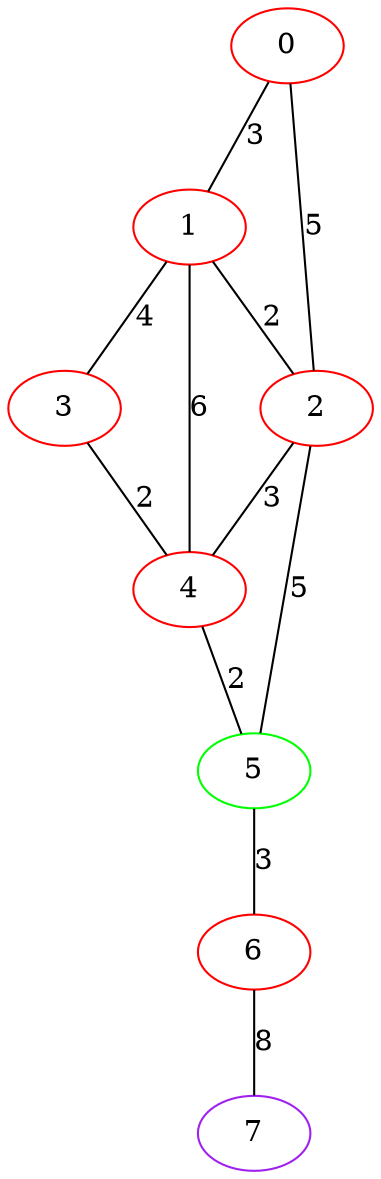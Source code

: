 graph "" {
0 [color=red, weight=1];
1 [color=red, weight=1];
2 [color=red, weight=1];
3 [color=red, weight=1];
4 [color=red, weight=1];
5 [color=green, weight=2];
6 [color=red, weight=1];
7 [color=purple, weight=4];
0 -- 1  [key=0, label=3];
0 -- 2  [key=0, label=5];
1 -- 2  [key=0, label=2];
1 -- 3  [key=0, label=4];
1 -- 4  [key=0, label=6];
2 -- 4  [key=0, label=3];
2 -- 5  [key=0, label=5];
3 -- 4  [key=0, label=2];
4 -- 5  [key=0, label=2];
5 -- 6  [key=0, label=3];
6 -- 7  [key=0, label=8];
}
